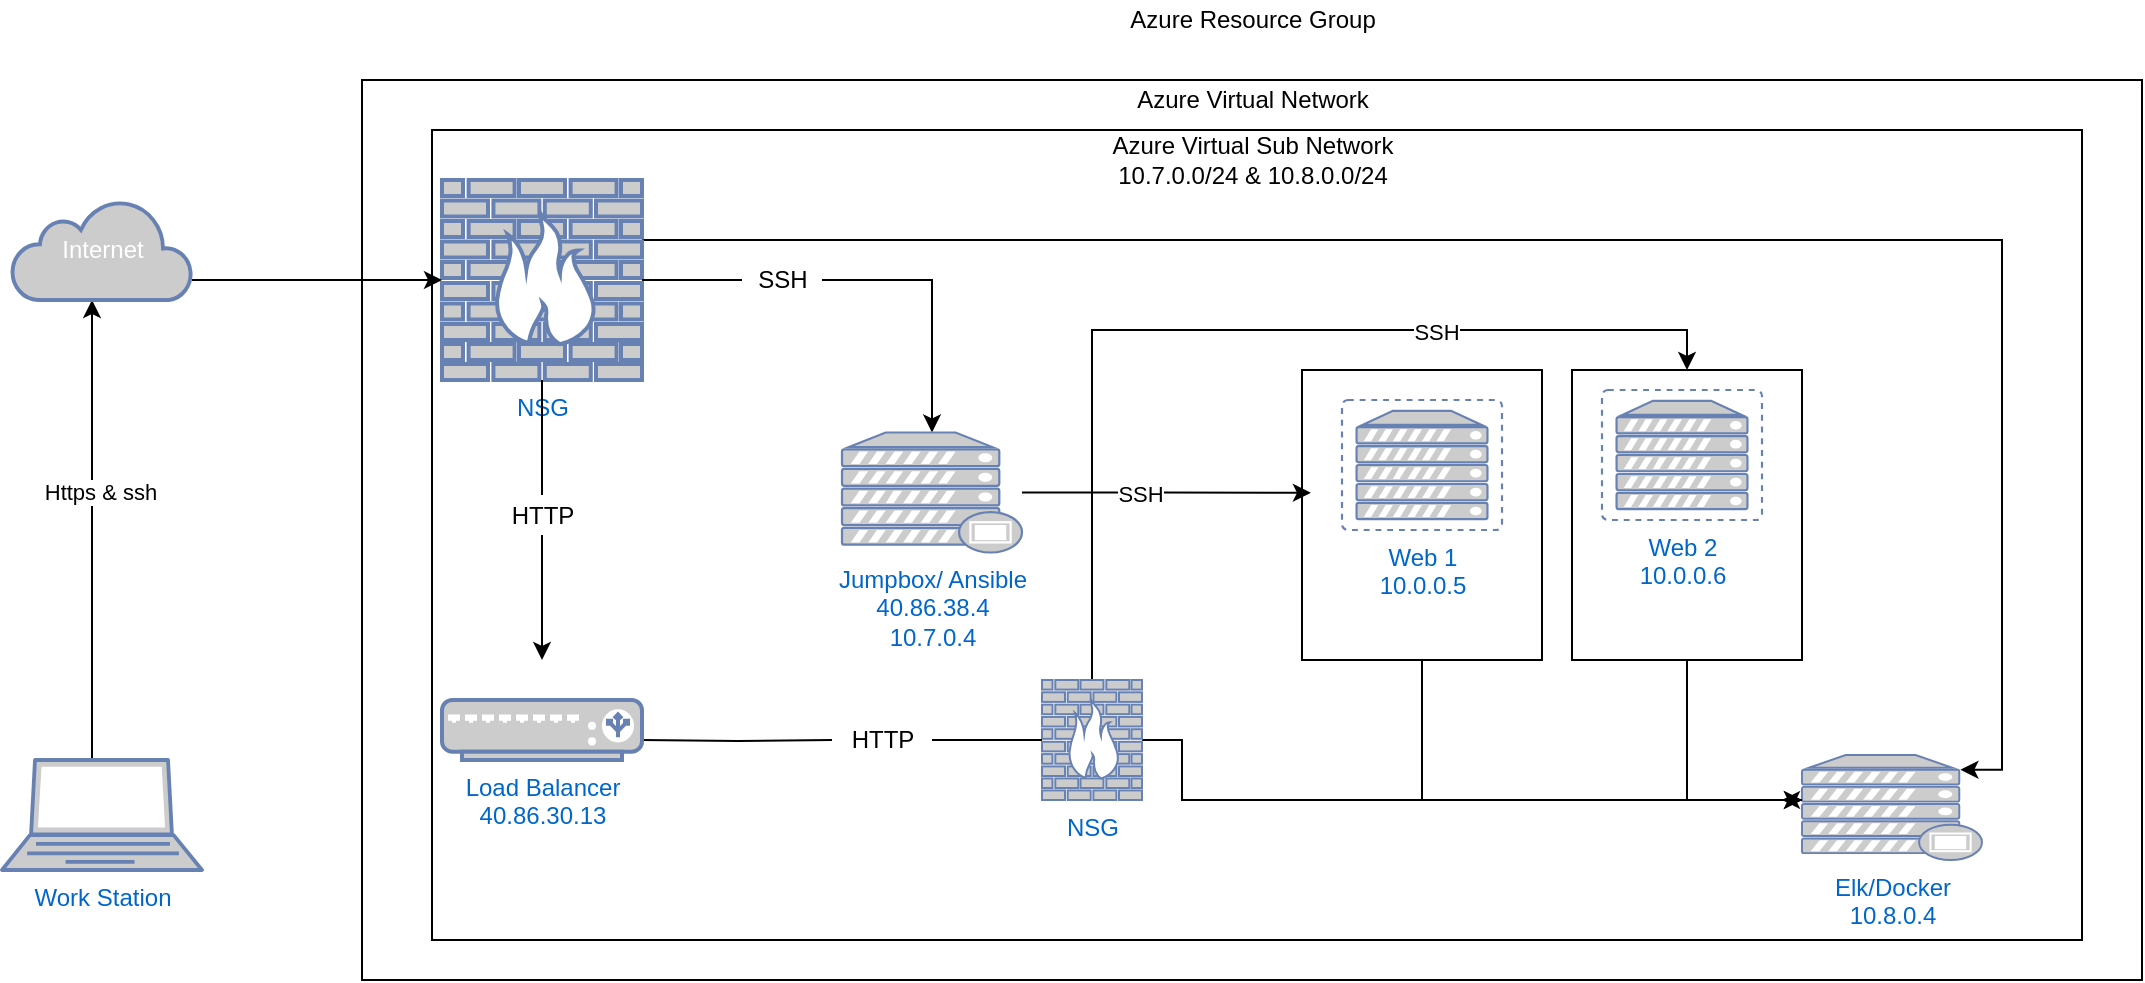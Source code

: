<mxfile version="18.0.6" type="device"><diagram name="Page-1" id="822b0af5-4adb-64df-f703-e8dfc1f81529"><mxGraphModel dx="1278" dy="649" grid="1" gridSize="10" guides="1" tooltips="1" connect="1" arrows="1" fold="1" page="1" pageScale="1" pageWidth="1100" pageHeight="850" background="none" math="0" shadow="0"><root><mxCell id="0"/><mxCell id="1" parent="0"/><mxCell id="hf5SYPEZHUDFVkqf0jJ8-10" value="" style="rounded=0;whiteSpace=wrap;html=1;" vertex="1" parent="1"><mxGeometry x="680" y="532.5" width="100" height="147.5" as="geometry"/></mxCell><mxCell id="u1eBZ2vjBz7Umj29J9eW-7" value="" style="edgeStyle=orthogonalEdgeStyle;rounded=0;orthogonalLoop=1;jettySize=auto;html=1;" parent="1" source="u1eBZ2vjBz7Umj29J9eW-1" target="u1eBZ2vjBz7Umj29J9eW-3" edge="1"><mxGeometry relative="1" as="geometry"><Array as="points"><mxPoint x="55" y="710"/><mxPoint x="55" y="710"/></Array></mxGeometry></mxCell><mxCell id="u1eBZ2vjBz7Umj29J9eW-8" value="Https &amp;amp; ssh" style="edgeLabel;html=1;align=center;verticalAlign=middle;resizable=0;points=[];" parent="u1eBZ2vjBz7Umj29J9eW-7" connectable="0" vertex="1"><mxGeometry x="0.166" y="-4" relative="1" as="geometry"><mxPoint as="offset"/></mxGeometry></mxCell><mxCell id="u1eBZ2vjBz7Umj29J9eW-1" value="Work Station&lt;br&gt;" style="fontColor=#0066CC;verticalAlign=top;verticalLabelPosition=bottom;labelPosition=center;align=center;html=1;outlineConnect=0;fillColor=#CCCCCC;strokeColor=#6881B3;gradientColor=none;gradientDirection=north;strokeWidth=2;shape=mxgraph.networks.laptop;" parent="1" vertex="1"><mxGeometry x="10" y="740" width="100" height="55" as="geometry"/></mxCell><mxCell id="u1eBZ2vjBz7Umj29J9eW-3" value="Internet&lt;br&gt;" style="html=1;outlineConnect=0;fillColor=#CCCCCC;strokeColor=#6881B3;gradientColor=none;gradientDirection=north;strokeWidth=2;shape=mxgraph.networks.cloud;fontColor=#ffffff;" parent="1" vertex="1"><mxGeometry x="15" y="460" width="90" height="50" as="geometry"/></mxCell><mxCell id="u1eBZ2vjBz7Umj29J9eW-4" value="" style="rounded=0;whiteSpace=wrap;html=1;" parent="1" vertex="1"><mxGeometry x="490" y="560" width="120" height="60" as="geometry"/></mxCell><mxCell id="u1eBZ2vjBz7Umj29J9eW-5" value="" style="rounded=0;whiteSpace=wrap;html=1;" parent="1" vertex="1"><mxGeometry x="190" y="400" width="890" height="450" as="geometry"/></mxCell><mxCell id="u1eBZ2vjBz7Umj29J9eW-9" value="" style="rounded=0;whiteSpace=wrap;html=1;" parent="1" vertex="1"><mxGeometry x="225" y="425" width="825" height="405" as="geometry"/></mxCell><mxCell id="u1eBZ2vjBz7Umj29J9eW-10" value="Azure Resource Group" style="text;html=1;align=center;verticalAlign=middle;resizable=0;points=[];autosize=1;strokeColor=none;fillColor=none;" parent="1" vertex="1"><mxGeometry x="565" y="360" width="140" height="20" as="geometry"/></mxCell><mxCell id="u1eBZ2vjBz7Umj29J9eW-12" value="Azure Virtual Network" style="text;html=1;align=center;verticalAlign=middle;resizable=0;points=[];autosize=1;strokeColor=none;fillColor=none;" parent="1" vertex="1"><mxGeometry x="570" y="400" width="130" height="20" as="geometry"/></mxCell><mxCell id="u1eBZ2vjBz7Umj29J9eW-13" value="Azure Virtual Sub Network&lt;br&gt;10.7.0.0/24 &amp;amp; 10.8.0.0/24" style="text;html=1;align=center;verticalAlign=middle;resizable=0;points=[];autosize=1;strokeColor=none;fillColor=none;" parent="1" vertex="1"><mxGeometry x="555" y="425" width="160" height="30" as="geometry"/></mxCell><mxCell id="u1eBZ2vjBz7Umj29J9eW-17" style="edgeStyle=orthogonalEdgeStyle;rounded=0;orthogonalLoop=1;jettySize=auto;html=1;startArrow=none;" parent="1" source="hf5SYPEZHUDFVkqf0jJ8-63" target="hf5SYPEZHUDFVkqf0jJ8-61" edge="1"><mxGeometry relative="1" as="geometry"><mxPoint x="470" y="577.5" as="targetPoint"/><Array as="points"><mxPoint x="475" y="500"/></Array></mxGeometry></mxCell><mxCell id="hf5SYPEZHUDFVkqf0jJ8-55" style="edgeStyle=orthogonalEdgeStyle;rounded=0;orthogonalLoop=1;jettySize=auto;html=1;entryX=0.88;entryY=0.14;entryDx=0;entryDy=0;entryPerimeter=0;" edge="1" parent="1" source="u1eBZ2vjBz7Umj29J9eW-15" target="hf5SYPEZHUDFVkqf0jJ8-3"><mxGeometry relative="1" as="geometry"><Array as="points"><mxPoint x="1010" y="480"/><mxPoint x="1010" y="745"/></Array></mxGeometry></mxCell><mxCell id="hf5SYPEZHUDFVkqf0jJ8-56" style="edgeStyle=orthogonalEdgeStyle;rounded=0;orthogonalLoop=1;jettySize=auto;html=1;startArrow=none;" edge="1" parent="1" source="hf5SYPEZHUDFVkqf0jJ8-59"><mxGeometry relative="1" as="geometry"><mxPoint x="280" y="580" as="sourcePoint"/><mxPoint x="280" y="690" as="targetPoint"/><Array as="points"/></mxGeometry></mxCell><mxCell id="u1eBZ2vjBz7Umj29J9eW-15" value="NSG" style="fontColor=#0066CC;verticalAlign=top;verticalLabelPosition=bottom;labelPosition=center;align=center;html=1;outlineConnect=0;fillColor=#CCCCCC;strokeColor=#6881B3;gradientColor=none;gradientDirection=north;strokeWidth=2;shape=mxgraph.networks.firewall;" parent="1" vertex="1"><mxGeometry x="230" y="450" width="100" height="100" as="geometry"/></mxCell><mxCell id="u1eBZ2vjBz7Umj29J9eW-21" value="Web 1&lt;br&gt;10.0.0.5" style="fontColor=#0066CC;verticalAlign=top;verticalLabelPosition=bottom;labelPosition=center;align=center;html=1;outlineConnect=0;fillColor=#CCCCCC;strokeColor=#6881B3;gradientColor=none;gradientDirection=north;strokeWidth=2;shape=mxgraph.networks.virtual_server;" parent="1" vertex="1"><mxGeometry x="680" y="560" width="80" height="65" as="geometry"/></mxCell><mxCell id="u1eBZ2vjBz7Umj29J9eW-22" value="Web 2&lt;br&gt;10.0.0.6" style="fontColor=#0066CC;verticalAlign=top;verticalLabelPosition=bottom;labelPosition=center;align=center;html=1;outlineConnect=0;fillColor=#CCCCCC;strokeColor=#6881B3;gradientColor=none;gradientDirection=north;strokeWidth=2;shape=mxgraph.networks.virtual_server;" parent="1" vertex="1"><mxGeometry x="810" y="555" width="80" height="65" as="geometry"/></mxCell><mxCell id="hf5SYPEZHUDFVkqf0jJ8-57" style="edgeStyle=orthogonalEdgeStyle;rounded=0;orthogonalLoop=1;jettySize=auto;html=1;startArrow=none;" edge="1" parent="1" source="hf5SYPEZHUDFVkqf0jJ8-65" target="hf5SYPEZHUDFVkqf0jJ8-3"><mxGeometry relative="1" as="geometry"><Array as="points"><mxPoint x="600" y="730"/><mxPoint x="600" y="760"/></Array></mxGeometry></mxCell><mxCell id="u1eBZ2vjBz7Umj29J9eW-31" style="edgeStyle=orthogonalEdgeStyle;rounded=0;orthogonalLoop=1;jettySize=auto;html=1;" parent="1" source="u1eBZ2vjBz7Umj29J9eW-3" target="u1eBZ2vjBz7Umj29J9eW-15" edge="1"><mxGeometry relative="1" as="geometry"><Array as="points"><mxPoint x="150" y="500"/><mxPoint x="150" y="500"/></Array></mxGeometry></mxCell><mxCell id="hf5SYPEZHUDFVkqf0jJ8-3" value="Elk/Docker&lt;br&gt;10.8.0.4" style="fontColor=#0066CC;verticalAlign=top;verticalLabelPosition=bottom;labelPosition=center;align=center;html=1;outlineConnect=0;fillColor=#CCCCCC;strokeColor=#6881B3;gradientColor=none;gradientDirection=north;strokeWidth=2;shape=mxgraph.networks.proxy_server;" vertex="1" parent="1"><mxGeometry x="910" y="737.5" width="90" height="52.5" as="geometry"/></mxCell><mxCell id="hf5SYPEZHUDFVkqf0jJ8-53" style="edgeStyle=orthogonalEdgeStyle;rounded=0;orthogonalLoop=1;jettySize=auto;html=1;exitX=0.5;exitY=1;exitDx=0;exitDy=0;" edge="1" parent="1" source="hf5SYPEZHUDFVkqf0jJ8-29" target="hf5SYPEZHUDFVkqf0jJ8-3"><mxGeometry relative="1" as="geometry"><Array as="points"><mxPoint x="720" y="760"/></Array></mxGeometry></mxCell><mxCell id="hf5SYPEZHUDFVkqf0jJ8-29" value="" style="shape=partialRectangle;whiteSpace=wrap;html=1;bottom=1;right=1;left=1;top=0;fillColor=none;routingCenterX=-0.5;" vertex="1" parent="1"><mxGeometry x="660" y="625" width="120" height="65" as="geometry"/></mxCell><mxCell id="hf5SYPEZHUDFVkqf0jJ8-30" value="" style="shape=partialRectangle;whiteSpace=wrap;html=1;bottom=1;right=1;left=1;top=0;fillColor=none;routingCenterX=-0.5;direction=west;" vertex="1" parent="1"><mxGeometry x="660" y="545" width="120" height="135" as="geometry"/></mxCell><mxCell id="hf5SYPEZHUDFVkqf0jJ8-44" value="" style="shape=partialRectangle;whiteSpace=wrap;html=1;bottom=1;right=1;left=1;top=0;fillColor=none;routingCenterX=-0.5;direction=west;" vertex="1" parent="1"><mxGeometry x="795" y="545" width="115" height="140" as="geometry"/></mxCell><mxCell id="hf5SYPEZHUDFVkqf0jJ8-54" style="edgeStyle=orthogonalEdgeStyle;rounded=0;orthogonalLoop=1;jettySize=auto;html=1;exitX=0.5;exitY=1;exitDx=0;exitDy=0;" edge="1" parent="1" source="hf5SYPEZHUDFVkqf0jJ8-45"><mxGeometry relative="1" as="geometry"><mxPoint x="900" y="760" as="targetPoint"/><Array as="points"><mxPoint x="853" y="760"/><mxPoint x="910" y="760"/></Array></mxGeometry></mxCell><mxCell id="hf5SYPEZHUDFVkqf0jJ8-45" value="" style="shape=partialRectangle;whiteSpace=wrap;html=1;bottom=1;right=1;left=1;top=0;fillColor=none;routingCenterX=-0.5;" vertex="1" parent="1"><mxGeometry x="795" y="630" width="115" height="60" as="geometry"/></mxCell><mxCell id="hf5SYPEZHUDFVkqf0jJ8-24" value="HTTP" style="text;html=1;align=center;verticalAlign=middle;resizable=0;points=[];autosize=1;strokeColor=none;fillColor=none;" vertex="1" parent="1"><mxGeometry x="425" y="720" width="50" height="20" as="geometry"/></mxCell><mxCell id="hf5SYPEZHUDFVkqf0jJ8-58" value="" style="edgeStyle=orthogonalEdgeStyle;rounded=0;orthogonalLoop=1;jettySize=auto;html=1;endArrow=none;" edge="1" parent="1" target="hf5SYPEZHUDFVkqf0jJ8-24"><mxGeometry relative="1" as="geometry"><mxPoint x="330" y="730" as="sourcePoint"/><mxPoint x="910" y="760" as="targetPoint"/><Array as="points"/></mxGeometry></mxCell><mxCell id="hf5SYPEZHUDFVkqf0jJ8-59" value="HTTP" style="text;html=1;align=center;verticalAlign=middle;resizable=0;points=[];autosize=1;strokeColor=none;fillColor=none;" vertex="1" parent="1"><mxGeometry x="255" y="607.5" width="50" height="20" as="geometry"/></mxCell><mxCell id="hf5SYPEZHUDFVkqf0jJ8-60" value="" style="edgeStyle=orthogonalEdgeStyle;rounded=0;orthogonalLoop=1;jettySize=auto;html=1;endArrow=none;" edge="1" parent="1" source="u1eBZ2vjBz7Umj29J9eW-15" target="hf5SYPEZHUDFVkqf0jJ8-59"><mxGeometry relative="1" as="geometry"><mxPoint x="280" y="550" as="sourcePoint"/><mxPoint x="280" y="690" as="targetPoint"/><Array as="points"/></mxGeometry></mxCell><mxCell id="hf5SYPEZHUDFVkqf0jJ8-81" style="edgeStyle=orthogonalEdgeStyle;rounded=0;orthogonalLoop=1;jettySize=auto;html=1;entryX=0.963;entryY=0.545;entryDx=0;entryDy=0;entryPerimeter=0;" edge="1" parent="1" source="hf5SYPEZHUDFVkqf0jJ8-61" target="hf5SYPEZHUDFVkqf0jJ8-30"><mxGeometry relative="1" as="geometry"/></mxCell><mxCell id="hf5SYPEZHUDFVkqf0jJ8-82" value="SSH" style="edgeLabel;html=1;align=center;verticalAlign=middle;resizable=0;points=[];" vertex="1" connectable="0" parent="hf5SYPEZHUDFVkqf0jJ8-81"><mxGeometry x="-0.156" relative="1" as="geometry"><mxPoint x="-2" as="offset"/></mxGeometry></mxCell><mxCell id="hf5SYPEZHUDFVkqf0jJ8-61" value="Jumpbox/ Ansible&lt;br&gt;40.86.38.4&lt;br&gt;10.7.0.4" style="fontColor=#0066CC;verticalAlign=top;verticalLabelPosition=bottom;labelPosition=center;align=center;html=1;outlineConnect=0;fillColor=#CCCCCC;strokeColor=#6881B3;gradientColor=none;gradientDirection=north;strokeWidth=2;shape=mxgraph.networks.proxy_server;" vertex="1" parent="1"><mxGeometry x="430" y="576.25" width="90" height="60" as="geometry"/></mxCell><mxCell id="hf5SYPEZHUDFVkqf0jJ8-62" value="Load Balancer&lt;br&gt;40.86.30.13" style="fontColor=#0066CC;verticalAlign=top;verticalLabelPosition=bottom;labelPosition=center;align=center;html=1;outlineConnect=0;fillColor=#CCCCCC;strokeColor=#6881B3;gradientColor=none;gradientDirection=north;strokeWidth=2;shape=mxgraph.networks.load_balancer;" vertex="1" parent="1"><mxGeometry x="230" y="710" width="100" height="30" as="geometry"/></mxCell><mxCell id="hf5SYPEZHUDFVkqf0jJ8-63" value="SSH" style="text;html=1;align=center;verticalAlign=middle;resizable=0;points=[];autosize=1;strokeColor=none;fillColor=none;" vertex="1" parent="1"><mxGeometry x="380" y="490" width="40" height="20" as="geometry"/></mxCell><mxCell id="hf5SYPEZHUDFVkqf0jJ8-64" value="" style="edgeStyle=orthogonalEdgeStyle;rounded=0;orthogonalLoop=1;jettySize=auto;html=1;endArrow=none;" edge="1" parent="1" source="u1eBZ2vjBz7Umj29J9eW-15" target="hf5SYPEZHUDFVkqf0jJ8-63"><mxGeometry relative="1" as="geometry"><mxPoint x="330" y="500" as="sourcePoint"/><mxPoint x="475" y="576.25" as="targetPoint"/><Array as="points"/></mxGeometry></mxCell><mxCell id="hf5SYPEZHUDFVkqf0jJ8-79" style="edgeStyle=orthogonalEdgeStyle;rounded=0;orthogonalLoop=1;jettySize=auto;html=1;exitX=0.5;exitY=0;exitDx=0;exitDy=0;exitPerimeter=0;entryX=0.5;entryY=1;entryDx=0;entryDy=0;" edge="1" parent="1" source="hf5SYPEZHUDFVkqf0jJ8-65" target="hf5SYPEZHUDFVkqf0jJ8-44"><mxGeometry relative="1" as="geometry"/></mxCell><mxCell id="hf5SYPEZHUDFVkqf0jJ8-80" value="SSH" style="edgeLabel;html=1;align=center;verticalAlign=middle;resizable=0;points=[];" vertex="1" connectable="0" parent="hf5SYPEZHUDFVkqf0jJ8-79"><mxGeometry x="0.409" y="-1" relative="1" as="geometry"><mxPoint as="offset"/></mxGeometry></mxCell><mxCell id="hf5SYPEZHUDFVkqf0jJ8-65" value="NSG" style="fontColor=#0066CC;verticalAlign=top;verticalLabelPosition=bottom;labelPosition=center;align=center;html=1;outlineConnect=0;fillColor=#CCCCCC;strokeColor=#6881B3;gradientColor=none;gradientDirection=north;strokeWidth=2;shape=mxgraph.networks.firewall;" vertex="1" parent="1"><mxGeometry x="530" y="700" width="50" height="60" as="geometry"/></mxCell><mxCell id="hf5SYPEZHUDFVkqf0jJ8-76" value="" style="edgeStyle=orthogonalEdgeStyle;rounded=0;orthogonalLoop=1;jettySize=auto;html=1;startArrow=none;endArrow=none;" edge="1" parent="1" source="hf5SYPEZHUDFVkqf0jJ8-24" target="hf5SYPEZHUDFVkqf0jJ8-65"><mxGeometry relative="1" as="geometry"><mxPoint x="470" y="730" as="sourcePoint"/><mxPoint x="910" y="760" as="targetPoint"/><Array as="points"/></mxGeometry></mxCell></root></mxGraphModel></diagram></mxfile>